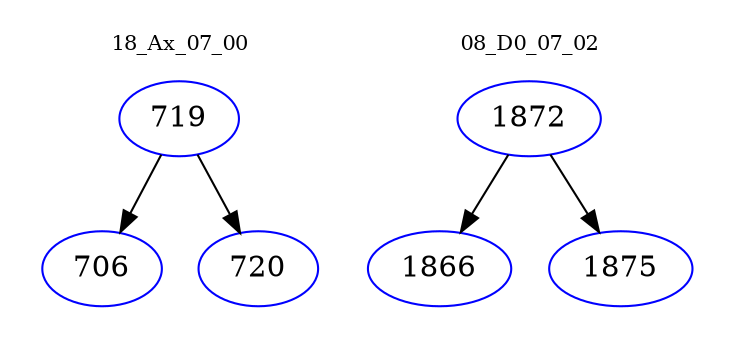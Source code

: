 digraph{
subgraph cluster_0 {
color = white
label = "18_Ax_07_00";
fontsize=10;
T0_719 [label="719", color="blue"]
T0_719 -> T0_706 [color="black"]
T0_706 [label="706", color="blue"]
T0_719 -> T0_720 [color="black"]
T0_720 [label="720", color="blue"]
}
subgraph cluster_1 {
color = white
label = "08_D0_07_02";
fontsize=10;
T1_1872 [label="1872", color="blue"]
T1_1872 -> T1_1866 [color="black"]
T1_1866 [label="1866", color="blue"]
T1_1872 -> T1_1875 [color="black"]
T1_1875 [label="1875", color="blue"]
}
}

